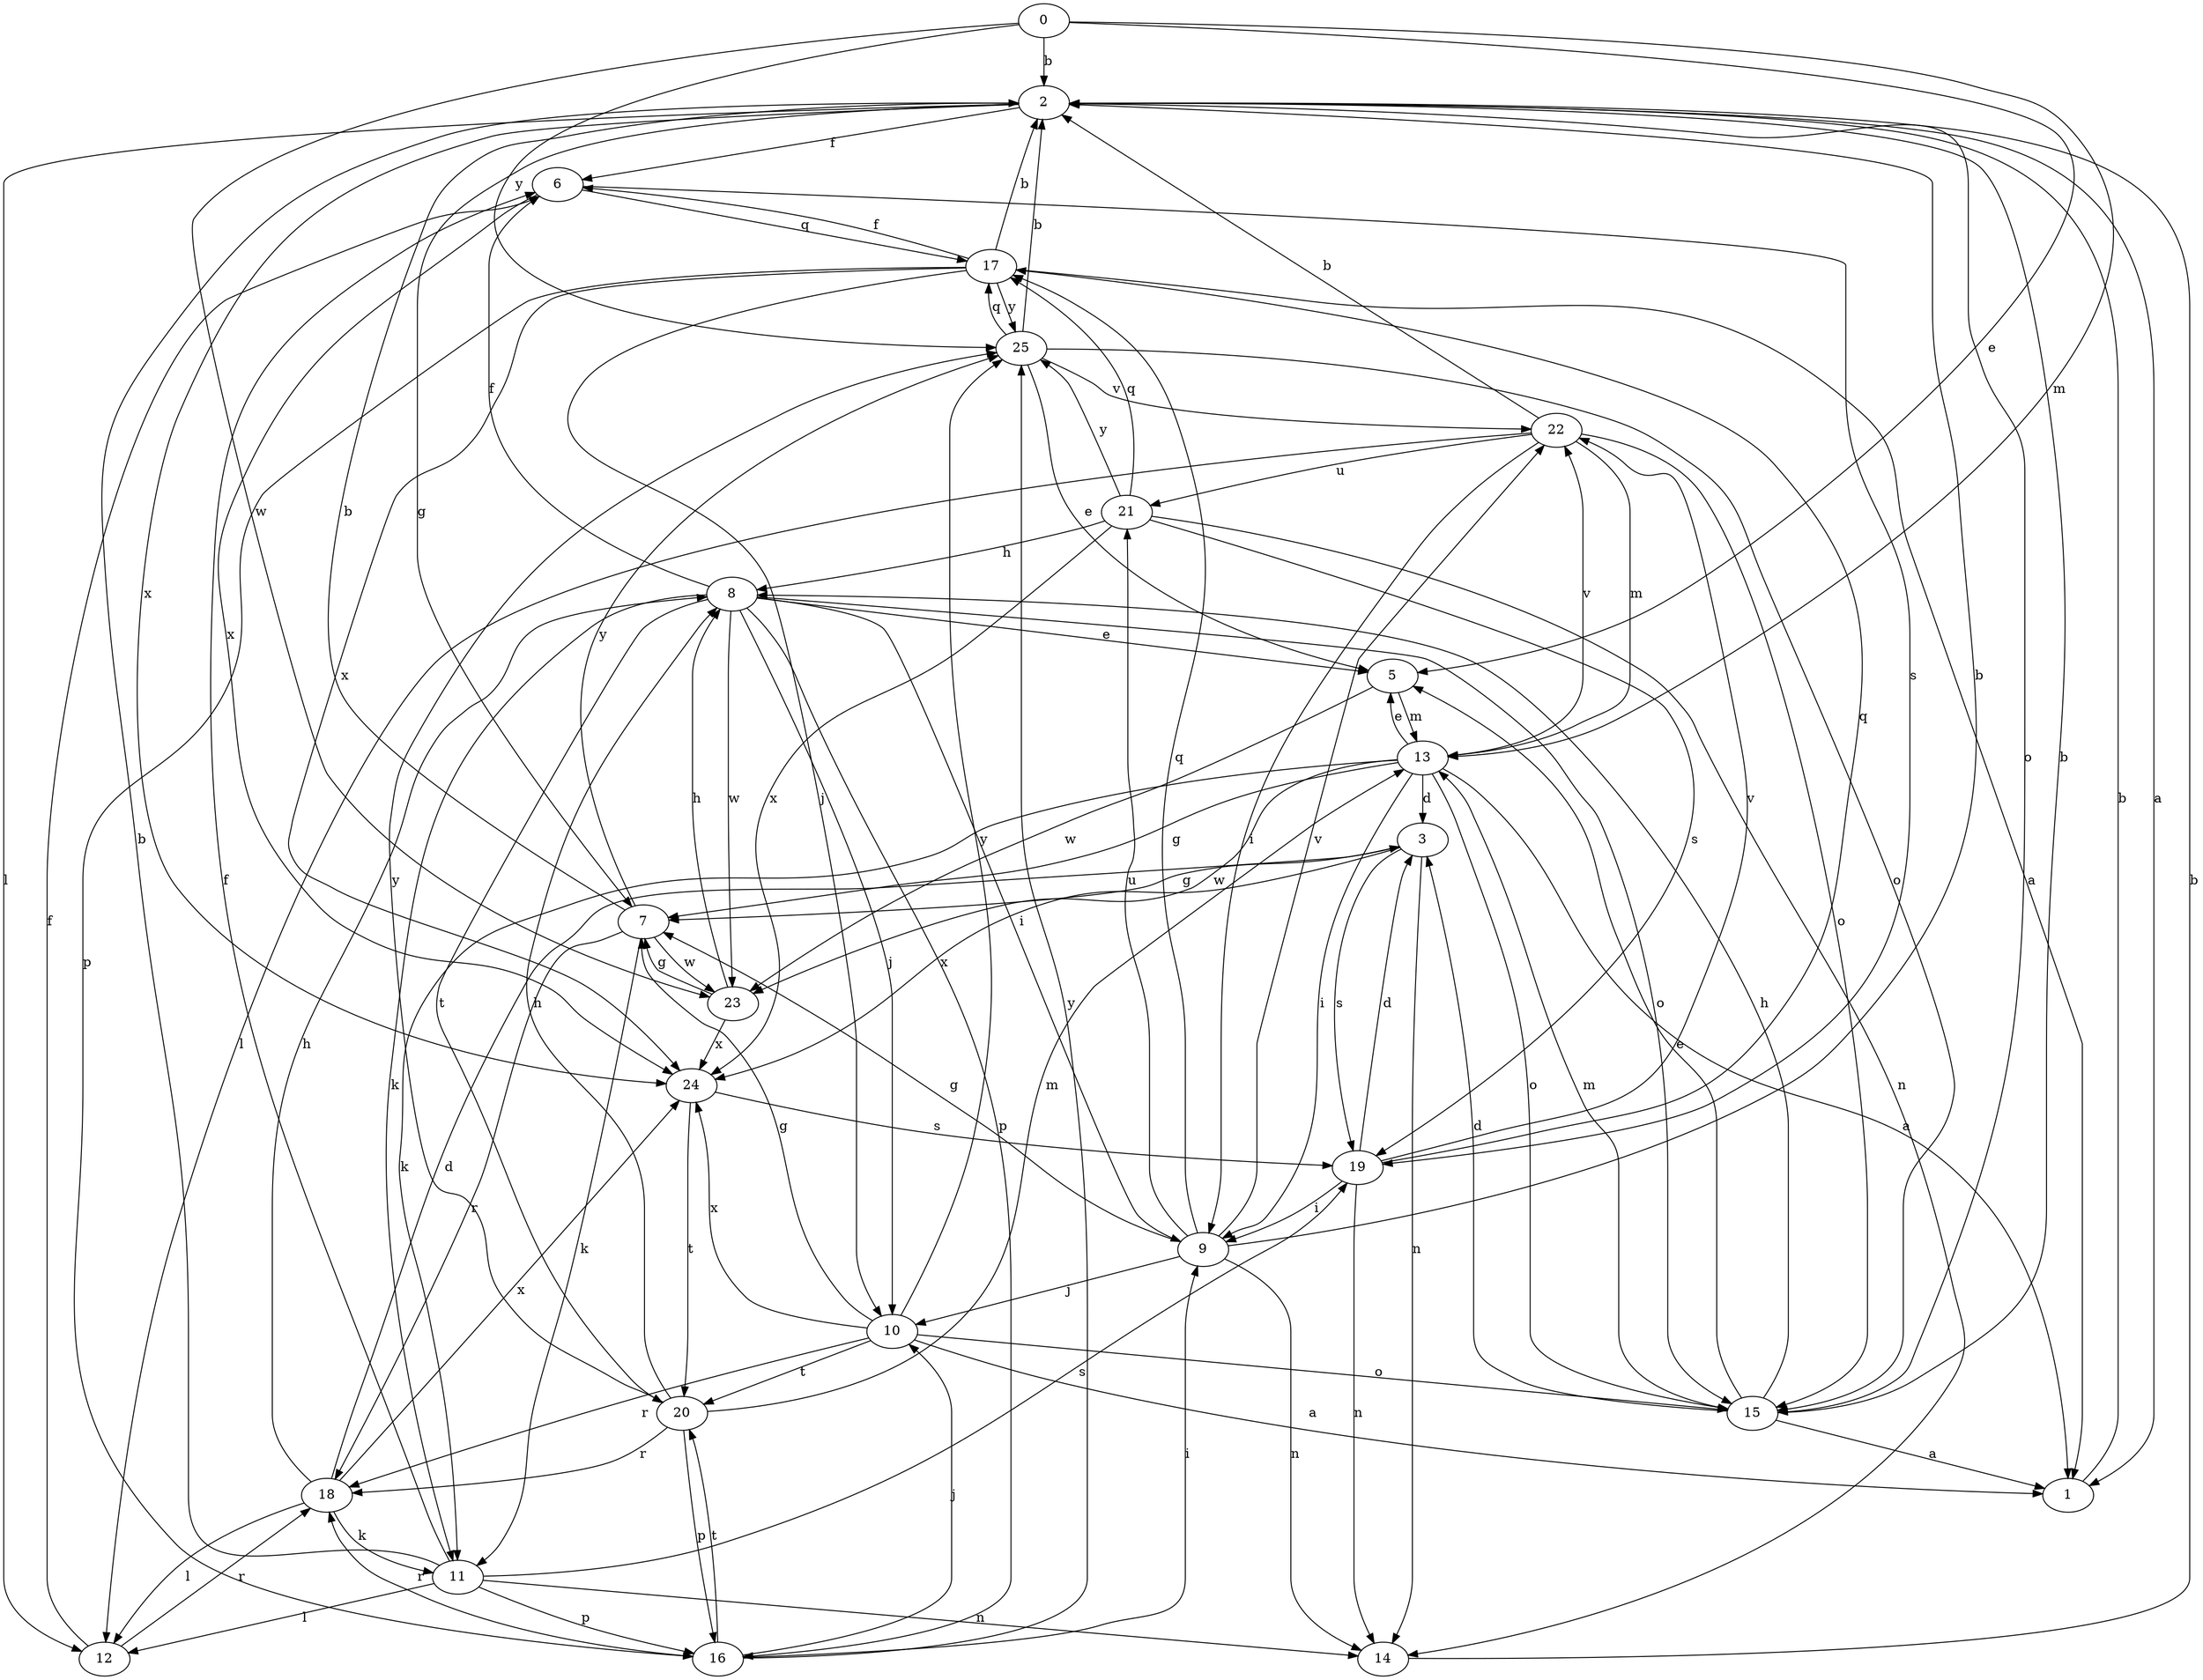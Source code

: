 strict digraph  {
0;
1;
2;
3;
5;
6;
7;
8;
9;
10;
11;
12;
13;
14;
15;
16;
17;
18;
19;
20;
21;
22;
23;
24;
25;
0 -> 2  [label=b];
0 -> 5  [label=e];
0 -> 13  [label=m];
0 -> 23  [label=w];
0 -> 25  [label=y];
1 -> 2  [label=b];
2 -> 1  [label=a];
2 -> 6  [label=f];
2 -> 7  [label=g];
2 -> 12  [label=l];
2 -> 15  [label=o];
2 -> 24  [label=x];
3 -> 7  [label=g];
3 -> 14  [label=n];
3 -> 19  [label=s];
3 -> 24  [label=x];
5 -> 13  [label=m];
5 -> 23  [label=w];
6 -> 17  [label=q];
6 -> 19  [label=s];
6 -> 24  [label=x];
7 -> 2  [label=b];
7 -> 11  [label=k];
7 -> 18  [label=r];
7 -> 23  [label=w];
7 -> 25  [label=y];
8 -> 5  [label=e];
8 -> 6  [label=f];
8 -> 9  [label=i];
8 -> 10  [label=j];
8 -> 11  [label=k];
8 -> 15  [label=o];
8 -> 16  [label=p];
8 -> 20  [label=t];
8 -> 23  [label=w];
9 -> 2  [label=b];
9 -> 7  [label=g];
9 -> 10  [label=j];
9 -> 14  [label=n];
9 -> 17  [label=q];
9 -> 21  [label=u];
9 -> 22  [label=v];
10 -> 1  [label=a];
10 -> 7  [label=g];
10 -> 15  [label=o];
10 -> 18  [label=r];
10 -> 20  [label=t];
10 -> 24  [label=x];
10 -> 25  [label=y];
11 -> 2  [label=b];
11 -> 6  [label=f];
11 -> 12  [label=l];
11 -> 14  [label=n];
11 -> 16  [label=p];
11 -> 19  [label=s];
12 -> 6  [label=f];
12 -> 18  [label=r];
13 -> 1  [label=a];
13 -> 3  [label=d];
13 -> 5  [label=e];
13 -> 7  [label=g];
13 -> 9  [label=i];
13 -> 11  [label=k];
13 -> 15  [label=o];
13 -> 22  [label=v];
13 -> 23  [label=w];
14 -> 2  [label=b];
15 -> 1  [label=a];
15 -> 2  [label=b];
15 -> 3  [label=d];
15 -> 5  [label=e];
15 -> 8  [label=h];
15 -> 13  [label=m];
16 -> 9  [label=i];
16 -> 10  [label=j];
16 -> 18  [label=r];
16 -> 20  [label=t];
16 -> 25  [label=y];
17 -> 1  [label=a];
17 -> 2  [label=b];
17 -> 6  [label=f];
17 -> 10  [label=j];
17 -> 16  [label=p];
17 -> 24  [label=x];
17 -> 25  [label=y];
18 -> 3  [label=d];
18 -> 8  [label=h];
18 -> 11  [label=k];
18 -> 12  [label=l];
18 -> 24  [label=x];
19 -> 3  [label=d];
19 -> 9  [label=i];
19 -> 14  [label=n];
19 -> 17  [label=q];
19 -> 22  [label=v];
20 -> 8  [label=h];
20 -> 13  [label=m];
20 -> 16  [label=p];
20 -> 18  [label=r];
20 -> 25  [label=y];
21 -> 8  [label=h];
21 -> 14  [label=n];
21 -> 17  [label=q];
21 -> 19  [label=s];
21 -> 24  [label=x];
21 -> 25  [label=y];
22 -> 2  [label=b];
22 -> 9  [label=i];
22 -> 12  [label=l];
22 -> 13  [label=m];
22 -> 15  [label=o];
22 -> 21  [label=u];
23 -> 7  [label=g];
23 -> 8  [label=h];
23 -> 24  [label=x];
24 -> 19  [label=s];
24 -> 20  [label=t];
25 -> 2  [label=b];
25 -> 5  [label=e];
25 -> 15  [label=o];
25 -> 17  [label=q];
25 -> 22  [label=v];
}
